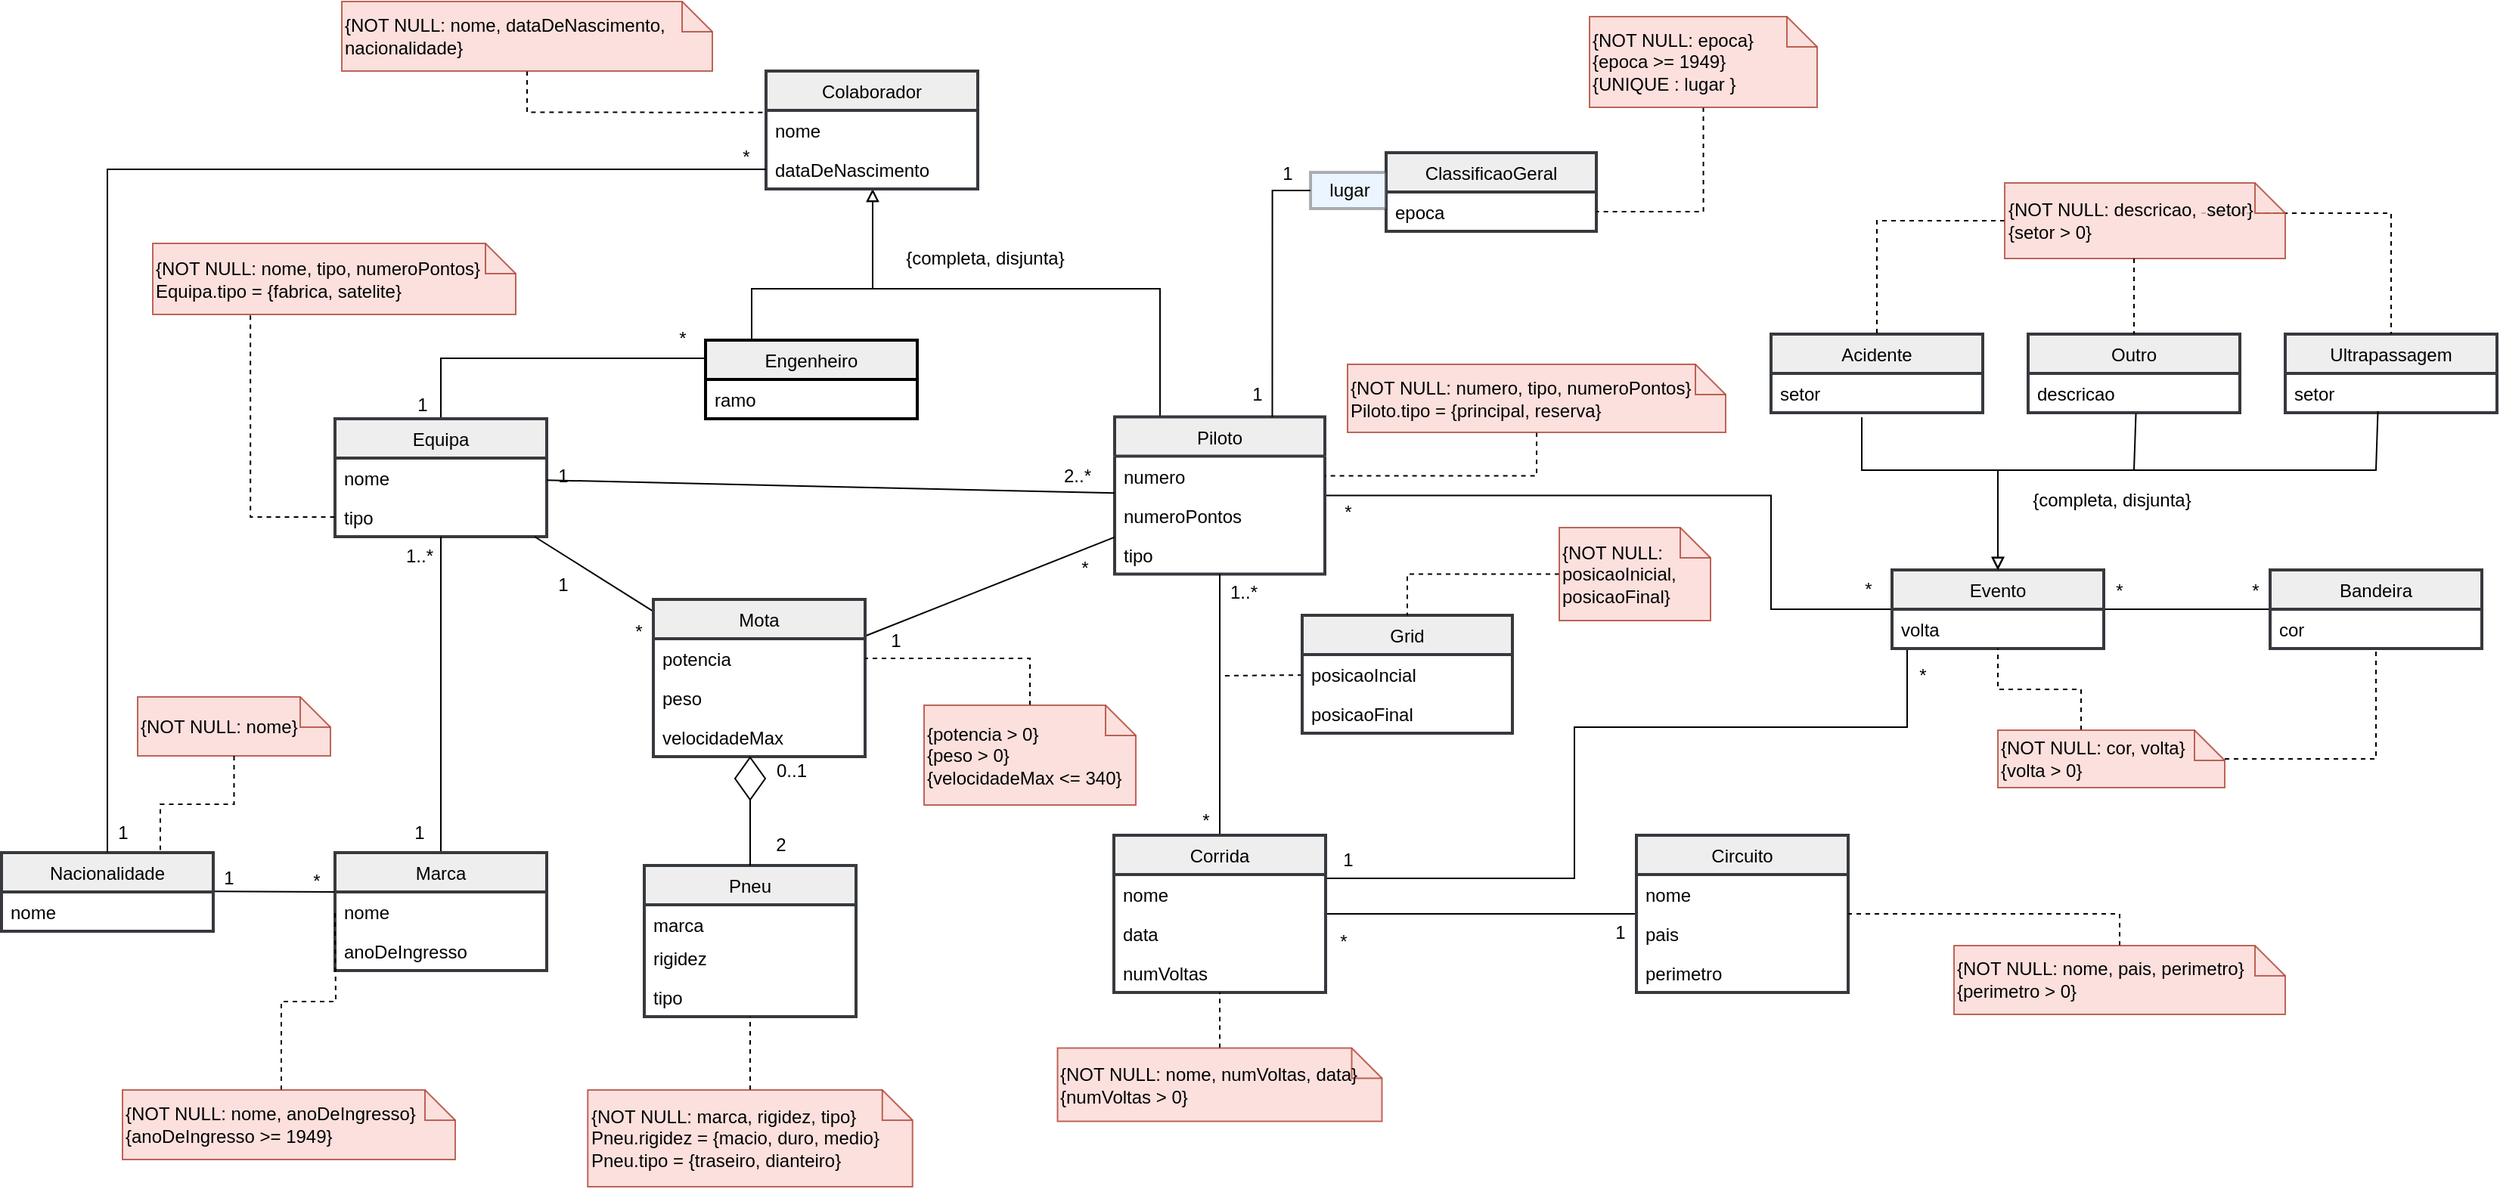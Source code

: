 <mxfile version="15.9.1" type="device"><diagram id="W3Yn-J2Q2SD5aKHEiCi0" name="Página-1"><mxGraphModel dx="2249" dy="755" grid="1" gridSize="10" guides="1" tooltips="1" connect="1" arrows="1" fold="1" page="1" pageScale="1" pageWidth="827" pageHeight="1169" math="0" shadow="0"><root><mxCell id="0"/><mxCell id="1" parent="0"/><mxCell id="7Xu1sDAc1lIP5U2hS9Tf-28" style="edgeStyle=orthogonalEdgeStyle;rounded=0;orthogonalLoop=1;jettySize=auto;html=1;exitX=0.5;exitY=0;exitDx=0;exitDy=0;endArrow=none;endFill=0;" parent="1" source="SKWcawX3aGjI_WozmqhI-1" target="7Xu1sDAc1lIP5U2hS9Tf-5" edge="1"><mxGeometry relative="1" as="geometry"><Array as="points"><mxPoint x="240.5" y="446"/></Array></mxGeometry></mxCell><mxCell id="SKWcawX3aGjI_WozmqhI-1" value="Equipa" style="swimlane;fontStyle=0;childLayout=stackLayout;horizontal=1;startSize=26;fillColor=#eeeeee;horizontalStack=0;resizeParent=1;resizeParentMax=0;resizeLast=0;collapsible=1;marginBottom=0;strokeWidth=2;strokeColor=#36393d;" parent="1" vertex="1"><mxGeometry x="170.5" y="486" width="140" height="78" as="geometry"/></mxCell><mxCell id="SKWcawX3aGjI_WozmqhI-2" value="nome" style="text;strokeColor=none;fillColor=none;align=left;verticalAlign=top;spacingLeft=4;spacingRight=4;overflow=hidden;rotatable=0;points=[[0,0.5],[1,0.5]];portConstraint=eastwest;" parent="SKWcawX3aGjI_WozmqhI-1" vertex="1"><mxGeometry y="26" width="140" height="26" as="geometry"/></mxCell><mxCell id="SKWcawX3aGjI_WozmqhI-4" value="tipo" style="text;strokeColor=none;fillColor=none;align=left;verticalAlign=top;spacingLeft=4;spacingRight=4;overflow=hidden;rotatable=0;points=[[0,0.5],[1,0.5]];portConstraint=eastwest;" parent="SKWcawX3aGjI_WozmqhI-1" vertex="1"><mxGeometry y="52" width="140" height="26" as="geometry"/></mxCell><mxCell id="SKWcawX3aGjI_WozmqhI-157" style="edgeStyle=orthogonalEdgeStyle;rounded=0;orthogonalLoop=1;jettySize=auto;html=1;startArrow=none;startFill=0;endArrow=none;endFill=0;strokeColor=default;" parent="1" source="SKWcawX3aGjI_WozmqhI-5" target="SKWcawX3aGjI_WozmqhI-135" edge="1"><mxGeometry relative="1" as="geometry"><Array as="points"><mxPoint x="1120" y="537"/><mxPoint x="1120" y="612"/></Array></mxGeometry></mxCell><mxCell id="7Xu1sDAc1lIP5U2hS9Tf-14" style="edgeStyle=orthogonalEdgeStyle;rounded=0;orthogonalLoop=1;jettySize=auto;html=1;exitX=0.5;exitY=0;exitDx=0;exitDy=0;endArrow=block;endFill=0;" parent="1" source="SKWcawX3aGjI_WozmqhI-5" target="7Xu1sDAc1lIP5U2hS9Tf-9" edge="1"><mxGeometry relative="1" as="geometry"><Array as="points"><mxPoint x="716" y="485"/><mxPoint x="716" y="400"/><mxPoint x="526" y="400"/></Array></mxGeometry></mxCell><mxCell id="SKWcawX3aGjI_WozmqhI-5" value="Piloto" style="swimlane;fontStyle=0;childLayout=stackLayout;horizontal=1;startSize=26;fillColor=#eeeeee;horizontalStack=0;resizeParent=1;resizeParentMax=0;resizeLast=0;collapsible=1;marginBottom=0;strokeWidth=2;strokeColor=#36393d;" parent="1" vertex="1"><mxGeometry x="686" y="484.75" width="139" height="104" as="geometry"/></mxCell><mxCell id="SKWcawX3aGjI_WozmqhI-7" value="numero" style="text;strokeColor=none;fillColor=none;align=left;verticalAlign=top;spacingLeft=4;spacingRight=4;overflow=hidden;rotatable=0;points=[[0,0.5],[1,0.5]];portConstraint=eastwest;" parent="SKWcawX3aGjI_WozmqhI-5" vertex="1"><mxGeometry y="26" width="139" height="26" as="geometry"/></mxCell><mxCell id="7Xu1sDAc1lIP5U2hS9Tf-3" value="numeroPontos" style="text;strokeColor=none;fillColor=none;align=left;verticalAlign=top;spacingLeft=4;spacingRight=4;overflow=hidden;rotatable=0;points=[[0,0.5],[1,0.5]];portConstraint=eastwest;" parent="SKWcawX3aGjI_WozmqhI-5" vertex="1"><mxGeometry y="52" width="139" height="26" as="geometry"/></mxCell><mxCell id="7Xu1sDAc1lIP5U2hS9Tf-17" value="tipo" style="text;strokeColor=none;fillColor=none;align=left;verticalAlign=top;spacingLeft=4;spacingRight=4;overflow=hidden;rotatable=0;points=[[0,0.5],[1,0.5]];portConstraint=eastwest;" parent="SKWcawX3aGjI_WozmqhI-5" vertex="1"><mxGeometry y="78" width="139" height="26" as="geometry"/></mxCell><mxCell id="SKWcawX3aGjI_WozmqhI-95" style="edgeStyle=none;rounded=0;orthogonalLoop=1;jettySize=auto;html=1;startArrow=none;startFill=0;endArrow=none;endFill=0;strokeColor=default;" parent="1" source="SKWcawX3aGjI_WozmqhI-9" target="SKWcawX3aGjI_WozmqhI-1" edge="1"><mxGeometry relative="1" as="geometry"><mxPoint x="275.5" y="676" as="sourcePoint"/></mxGeometry></mxCell><mxCell id="SKWcawX3aGjI_WozmqhI-9" value="Marca" style="swimlane;fontStyle=0;childLayout=stackLayout;horizontal=1;startSize=26;fillColor=#eeeeee;horizontalStack=0;resizeParent=1;resizeParentMax=0;resizeLast=0;collapsible=1;marginBottom=0;strokeWidth=2;strokeColor=#36393d;" parent="1" vertex="1"><mxGeometry x="170.5" y="773" width="140" height="78" as="geometry"/></mxCell><mxCell id="SKWcawX3aGjI_WozmqhI-10" value="nome" style="text;strokeColor=none;fillColor=none;align=left;verticalAlign=top;spacingLeft=4;spacingRight=4;overflow=hidden;rotatable=0;points=[[0,0.5],[1,0.5]];portConstraint=eastwest;" parent="SKWcawX3aGjI_WozmqhI-9" vertex="1"><mxGeometry y="26" width="140" height="26" as="geometry"/></mxCell><mxCell id="SKWcawX3aGjI_WozmqhI-11" value="anoDeIngresso" style="text;strokeColor=none;fillColor=none;align=left;verticalAlign=top;spacingLeft=4;spacingRight=4;overflow=hidden;rotatable=0;points=[[0,0.5],[1,0.5]];portConstraint=eastwest;" parent="SKWcawX3aGjI_WozmqhI-9" vertex="1"><mxGeometry y="52" width="140" height="26" as="geometry"/></mxCell><mxCell id="SKWcawX3aGjI_WozmqhI-102" style="edgeStyle=none;rounded=0;orthogonalLoop=1;jettySize=auto;html=1;startArrow=none;startFill=0;endArrow=none;endFill=0;strokeColor=default;" parent="1" source="SKWcawX3aGjI_WozmqhI-13" target="SKWcawX3aGjI_WozmqhI-1" edge="1"><mxGeometry relative="1" as="geometry"/></mxCell><mxCell id="7Xu1sDAc1lIP5U2hS9Tf-30" style="rounded=0;orthogonalLoop=1;jettySize=auto;html=1;endArrow=none;endFill=0;" parent="1" source="SKWcawX3aGjI_WozmqhI-13" target="SKWcawX3aGjI_WozmqhI-5" edge="1"><mxGeometry relative="1" as="geometry"/></mxCell><mxCell id="SKWcawX3aGjI_WozmqhI-13" value="Mota" style="swimlane;fontStyle=0;childLayout=stackLayout;horizontal=1;startSize=26;fillColor=#eeeeee;horizontalStack=0;resizeParent=1;resizeParentMax=0;resizeLast=0;collapsible=1;marginBottom=0;strokeWidth=2;strokeColor=#36393d;" parent="1" vertex="1"><mxGeometry x="381" y="605.5" width="140" height="104" as="geometry"/></mxCell><mxCell id="SKWcawX3aGjI_WozmqhI-15" value="potencia" style="text;strokeColor=none;fillColor=none;align=left;verticalAlign=top;spacingLeft=4;spacingRight=4;overflow=hidden;rotatable=0;points=[[0,0.5],[1,0.5]];portConstraint=eastwest;" parent="SKWcawX3aGjI_WozmqhI-13" vertex="1"><mxGeometry y="26" width="140" height="26" as="geometry"/></mxCell><mxCell id="I0ZQyb5HNKhoFNjFKd3M-7" value="peso" style="text;strokeColor=none;fillColor=none;align=left;verticalAlign=top;spacingLeft=4;spacingRight=4;overflow=hidden;rotatable=0;points=[[0,0.5],[1,0.5]];portConstraint=eastwest;" parent="SKWcawX3aGjI_WozmqhI-13" vertex="1"><mxGeometry y="52" width="140" height="26" as="geometry"/></mxCell><mxCell id="SKWcawX3aGjI_WozmqhI-87" value="velocidadeMax" style="text;strokeColor=none;fillColor=none;align=left;verticalAlign=top;spacingLeft=4;spacingRight=4;overflow=hidden;rotatable=0;points=[[0,0.5],[1,0.5]];portConstraint=eastwest;" parent="SKWcawX3aGjI_WozmqhI-13" vertex="1"><mxGeometry y="78" width="140" height="26" as="geometry"/></mxCell><mxCell id="SKWcawX3aGjI_WozmqhI-99" style="edgeStyle=none;rounded=0;orthogonalLoop=1;jettySize=auto;html=1;startArrow=none;startFill=0;endArrow=none;endFill=0;strokeColor=default;" parent="1" source="SKWcawX3aGjI_WozmqhI-17" target="SKWcawX3aGjI_WozmqhI-5" edge="1"><mxGeometry relative="1" as="geometry"><mxPoint x="679.613" y="687.5" as="sourcePoint"/></mxGeometry></mxCell><mxCell id="SKWcawX3aGjI_WozmqhI-112" style="edgeStyle=none;rounded=0;orthogonalLoop=1;jettySize=auto;html=1;startArrow=none;startFill=0;endArrow=none;endFill=0;strokeColor=default;" parent="1" source="SKWcawX3aGjI_WozmqhI-17" target="SKWcawX3aGjI_WozmqhI-21" edge="1"><mxGeometry relative="1" as="geometry"/></mxCell><mxCell id="SKWcawX3aGjI_WozmqhI-160" style="edgeStyle=orthogonalEdgeStyle;rounded=0;orthogonalLoop=1;jettySize=auto;html=1;startArrow=none;startFill=0;endArrow=none;endFill=0;strokeColor=default;" parent="1" source="SKWcawX3aGjI_WozmqhI-17" target="SKWcawX3aGjI_WozmqhI-135" edge="1"><mxGeometry relative="1" as="geometry"><Array as="points"><mxPoint x="990" y="790"/><mxPoint x="990" y="690"/><mxPoint x="1210" y="690"/></Array></mxGeometry></mxCell><mxCell id="SKWcawX3aGjI_WozmqhI-17" value="Corrida" style="swimlane;fontStyle=0;childLayout=stackLayout;horizontal=1;startSize=26;fillColor=#eeeeee;horizontalStack=0;resizeParent=1;resizeParentMax=0;resizeLast=0;collapsible=1;marginBottom=0;strokeWidth=2;strokeColor=#36393d;" parent="1" vertex="1"><mxGeometry x="685.5" y="761.5" width="140" height="104" as="geometry"/></mxCell><mxCell id="SKWcawX3aGjI_WozmqhI-20" value="nome" style="text;strokeColor=none;fillColor=none;align=left;verticalAlign=top;spacingLeft=4;spacingRight=4;overflow=hidden;rotatable=0;points=[[0,0.5],[1,0.5]];portConstraint=eastwest;" parent="SKWcawX3aGjI_WozmqhI-17" vertex="1"><mxGeometry y="26" width="140" height="26" as="geometry"/></mxCell><mxCell id="SKWcawX3aGjI_WozmqhI-18" value="data" style="text;strokeColor=none;fillColor=none;align=left;verticalAlign=top;spacingLeft=4;spacingRight=4;overflow=hidden;rotatable=0;points=[[0,0.5],[1,0.5]];portConstraint=eastwest;" parent="SKWcawX3aGjI_WozmqhI-17" vertex="1"><mxGeometry y="52" width="140" height="26" as="geometry"/></mxCell><mxCell id="SKWcawX3aGjI_WozmqhI-117" value="numVoltas" style="text;strokeColor=none;fillColor=none;align=left;verticalAlign=top;spacingLeft=4;spacingRight=4;overflow=hidden;rotatable=0;points=[[0,0.5],[1,0.5]];portConstraint=eastwest;" parent="SKWcawX3aGjI_WozmqhI-17" vertex="1"><mxGeometry y="78" width="140" height="26" as="geometry"/></mxCell><mxCell id="SKWcawX3aGjI_WozmqhI-21" value="Circuito" style="swimlane;fontStyle=0;childLayout=stackLayout;horizontal=1;startSize=26;fillColor=#eeeeee;horizontalStack=0;resizeParent=1;resizeParentMax=0;resizeLast=0;collapsible=1;marginBottom=0;strokeWidth=2;strokeColor=#36393d;" parent="1" vertex="1"><mxGeometry x="1031" y="761.5" width="140" height="104" as="geometry"/></mxCell><mxCell id="SKWcawX3aGjI_WozmqhI-22" value="nome" style="text;strokeColor=none;fillColor=none;align=left;verticalAlign=top;spacingLeft=4;spacingRight=4;overflow=hidden;rotatable=0;points=[[0,0.5],[1,0.5]];portConstraint=eastwest;" parent="SKWcawX3aGjI_WozmqhI-21" vertex="1"><mxGeometry y="26" width="140" height="26" as="geometry"/></mxCell><mxCell id="SKWcawX3aGjI_WozmqhI-23" value="pais" style="text;strokeColor=none;fillColor=none;align=left;verticalAlign=top;spacingLeft=4;spacingRight=4;overflow=hidden;rotatable=0;points=[[0,0.5],[1,0.5]];portConstraint=eastwest;" parent="SKWcawX3aGjI_WozmqhI-21" vertex="1"><mxGeometry y="52" width="140" height="26" as="geometry"/></mxCell><mxCell id="SKWcawX3aGjI_WozmqhI-24" value="perimetro" style="text;strokeColor=none;fillColor=none;align=left;verticalAlign=top;spacingLeft=4;spacingRight=4;overflow=hidden;rotatable=0;points=[[0,0.5],[1,0.5]];portConstraint=eastwest;" parent="SKWcawX3aGjI_WozmqhI-21" vertex="1"><mxGeometry y="78" width="140" height="26" as="geometry"/></mxCell><mxCell id="SKWcawX3aGjI_WozmqhI-26" value="Pneu" style="swimlane;fontStyle=0;childLayout=stackLayout;horizontal=1;startSize=26;fillColor=#eeeeee;horizontalStack=0;resizeParent=1;resizeParentMax=0;resizeLast=0;collapsible=1;marginBottom=0;strokeWidth=2;strokeColor=#36393d;" parent="1" vertex="1"><mxGeometry x="375" y="781.5" width="140" height="100" as="geometry"/></mxCell><mxCell id="SKWcawX3aGjI_WozmqhI-27" value="marca" style="text;strokeColor=none;fillColor=none;align=left;verticalAlign=top;spacingLeft=4;spacingRight=4;overflow=hidden;rotatable=0;points=[[0,0.5],[1,0.5]];portConstraint=eastwest;" parent="SKWcawX3aGjI_WozmqhI-26" vertex="1"><mxGeometry y="26" width="140" height="22" as="geometry"/></mxCell><mxCell id="SKWcawX3aGjI_WozmqhI-28" value="rigidez" style="text;strokeColor=none;fillColor=none;align=left;verticalAlign=top;spacingLeft=4;spacingRight=4;overflow=hidden;rotatable=0;points=[[0,0.5],[1,0.5]];portConstraint=eastwest;" parent="SKWcawX3aGjI_WozmqhI-26" vertex="1"><mxGeometry y="48" width="140" height="26" as="geometry"/></mxCell><mxCell id="SKWcawX3aGjI_WozmqhI-29" value="tipo" style="text;strokeColor=none;fillColor=none;align=left;verticalAlign=top;spacingLeft=4;spacingRight=4;overflow=hidden;rotatable=0;points=[[0,0.5],[1,0.5]];portConstraint=eastwest;" parent="SKWcawX3aGjI_WozmqhI-26" vertex="1"><mxGeometry y="74" width="140" height="26" as="geometry"/></mxCell><mxCell id="SKWcawX3aGjI_WozmqhI-89" style="rounded=0;orthogonalLoop=1;jettySize=auto;html=1;startArrow=none;startFill=0;endArrow=none;endFill=0;strokeColor=default;" parent="1" source="SKWcawX3aGjI_WozmqhI-1" target="SKWcawX3aGjI_WozmqhI-5" edge="1"><mxGeometry relative="1" as="geometry"><mxPoint x="275.5" y="461.427" as="sourcePoint"/></mxGeometry></mxCell><mxCell id="SKWcawX3aGjI_WozmqhI-91" value="1" style="text;html=1;align=center;verticalAlign=middle;resizable=0;points=[];autosize=1;strokeColor=none;fillColor=none;" parent="1" vertex="1"><mxGeometry x="310.5" y="514" width="20" height="20" as="geometry"/></mxCell><mxCell id="SKWcawX3aGjI_WozmqhI-92" value="2..*" style="text;html=1;align=center;verticalAlign=middle;resizable=0;points=[];autosize=1;strokeColor=none;fillColor=none;" parent="1" vertex="1"><mxGeometry x="645.5" y="514" width="30" height="20" as="geometry"/></mxCell><mxCell id="SKWcawX3aGjI_WozmqhI-96" value="1" style="text;html=1;align=center;verticalAlign=middle;resizable=0;points=[];autosize=1;strokeColor=none;fillColor=none;" parent="1" vertex="1"><mxGeometry x="215.5" y="750" width="20" height="20" as="geometry"/></mxCell><mxCell id="SKWcawX3aGjI_WozmqhI-97" value="1..*" style="text;html=1;align=center;verticalAlign=middle;resizable=0;points=[];autosize=1;strokeColor=none;fillColor=none;" parent="1" vertex="1"><mxGeometry x="210.5" y="567" width="30" height="20" as="geometry"/></mxCell><mxCell id="SKWcawX3aGjI_WozmqhI-101" value="1..*" style="text;html=1;align=center;verticalAlign=middle;resizable=0;points=[];autosize=1;strokeColor=none;fillColor=none;" parent="1" vertex="1"><mxGeometry x="755.5" y="590.5" width="30" height="20" as="geometry"/></mxCell><mxCell id="SKWcawX3aGjI_WozmqhI-104" value="1" style="text;html=1;align=center;verticalAlign=middle;resizable=0;points=[];autosize=1;strokeColor=none;fillColor=none;" parent="1" vertex="1"><mxGeometry x="531" y="623" width="20" height="20" as="geometry"/></mxCell><mxCell id="SKWcawX3aGjI_WozmqhI-106" value="*" style="text;html=1;align=center;verticalAlign=middle;resizable=0;points=[];autosize=1;strokeColor=none;fillColor=none;" parent="1" vertex="1"><mxGeometry x="655.5" y="575" width="20" height="20" as="geometry"/></mxCell><mxCell id="SKWcawX3aGjI_WozmqhI-107" value="1" style="text;html=1;align=center;verticalAlign=middle;resizable=0;points=[];autosize=1;strokeColor=none;fillColor=none;" parent="1" vertex="1"><mxGeometry x="310.5" y="585.5" width="20" height="20" as="geometry"/></mxCell><mxCell id="SKWcawX3aGjI_WozmqhI-110" value="*" style="text;html=1;align=center;verticalAlign=middle;resizable=0;points=[];autosize=1;strokeColor=none;fillColor=none;" parent="1" vertex="1"><mxGeometry x="361" y="617" width="20" height="20" as="geometry"/></mxCell><mxCell id="SKWcawX3aGjI_WozmqhI-111" value="2" style="text;html=1;align=center;verticalAlign=middle;resizable=0;points=[];autosize=1;strokeColor=none;fillColor=none;" parent="1" vertex="1"><mxGeometry x="455" y="757.5" width="20" height="20" as="geometry"/></mxCell><mxCell id="SKWcawX3aGjI_WozmqhI-113" value="1" style="text;html=1;align=center;verticalAlign=middle;resizable=0;points=[];autosize=1;strokeColor=none;fillColor=none;" parent="1" vertex="1"><mxGeometry x="1010" y="815.5" width="20" height="20" as="geometry"/></mxCell><mxCell id="SKWcawX3aGjI_WozmqhI-114" value="*" style="text;html=1;align=center;verticalAlign=middle;resizable=0;points=[];autosize=1;strokeColor=none;fillColor=none;" parent="1" vertex="1"><mxGeometry x="826.5" y="821.5" width="20" height="20" as="geometry"/></mxCell><mxCell id="SKWcawX3aGjI_WozmqhI-122" value="*" style="text;html=1;align=center;verticalAlign=middle;resizable=0;points=[];autosize=1;strokeColor=none;fillColor=none;" parent="1" vertex="1"><mxGeometry x="735.5" y="741.5" width="20" height="20" as="geometry"/></mxCell><mxCell id="SKWcawX3aGjI_WozmqhI-128" value="Outro" style="swimlane;fontStyle=0;childLayout=stackLayout;horizontal=1;startSize=26;fillColor=#eeeeee;horizontalStack=0;resizeParent=1;resizeParentMax=0;resizeLast=0;collapsible=1;marginBottom=0;strokeWidth=2;strokeColor=#36393d;" parent="1" vertex="1"><mxGeometry x="1290" y="430" width="140" height="52" as="geometry"/></mxCell><mxCell id="SKWcawX3aGjI_WozmqhI-138" value="descricao" style="text;strokeColor=none;fillColor=none;align=left;verticalAlign=top;spacingLeft=4;spacingRight=4;overflow=hidden;rotatable=0;points=[[0,0.5],[1,0.5]];portConstraint=eastwest;" parent="SKWcawX3aGjI_WozmqhI-128" vertex="1"><mxGeometry y="26" width="140" height="26" as="geometry"/></mxCell><mxCell id="SKWcawX3aGjI_WozmqhI-152" style="rounded=0;orthogonalLoop=1;jettySize=auto;html=1;startArrow=none;startFill=0;endArrow=none;endFill=0;strokeColor=default;" parent="1" source="SKWcawX3aGjI_WozmqhI-135" target="SKWcawX3aGjI_WozmqhI-150" edge="1"><mxGeometry relative="1" as="geometry"><mxPoint x="1270" y="590" as="sourcePoint"/></mxGeometry></mxCell><mxCell id="SKWcawX3aGjI_WozmqhI-135" value="Evento" style="swimlane;fontStyle=0;childLayout=stackLayout;horizontal=1;startSize=26;fillColor=#eeeeee;horizontalStack=0;resizeParent=1;resizeParentMax=0;resizeLast=0;collapsible=1;marginBottom=0;strokeWidth=2;strokeColor=#36393d;" parent="1" vertex="1"><mxGeometry x="1200" y="586" width="140" height="52" as="geometry"/></mxCell><mxCell id="SKWcawX3aGjI_WozmqhI-136" value="volta" style="text;strokeColor=none;fillColor=none;align=left;verticalAlign=top;spacingLeft=4;spacingRight=4;overflow=hidden;rotatable=0;points=[[0,0.5],[1,0.5]];portConstraint=eastwest;" parent="SKWcawX3aGjI_WozmqhI-135" vertex="1"><mxGeometry y="26" width="140" height="26" as="geometry"/></mxCell><mxCell id="SKWcawX3aGjI_WozmqhI-150" value="Bandeira" style="swimlane;fontStyle=0;childLayout=stackLayout;horizontal=1;startSize=26;fillColor=#eeeeee;horizontalStack=0;resizeParent=1;resizeParentMax=0;resizeLast=0;collapsible=1;marginBottom=0;strokeWidth=2;strokeColor=#36393d;" parent="1" vertex="1"><mxGeometry x="1450" y="586" width="140" height="52" as="geometry"/></mxCell><mxCell id="SKWcawX3aGjI_WozmqhI-151" value="cor" style="text;strokeColor=none;fillColor=none;align=left;verticalAlign=top;spacingLeft=4;spacingRight=4;overflow=hidden;rotatable=0;points=[[0,0.5],[1,0.5]];portConstraint=eastwest;" parent="SKWcawX3aGjI_WozmqhI-150" vertex="1"><mxGeometry y="26" width="140" height="26" as="geometry"/></mxCell><mxCell id="SKWcawX3aGjI_WozmqhI-153" value="*" style="text;html=1;align=center;verticalAlign=middle;resizable=0;points=[];autosize=1;strokeColor=none;fillColor=none;" parent="1" vertex="1"><mxGeometry x="1430" y="590" width="20" height="20" as="geometry"/></mxCell><mxCell id="SKWcawX3aGjI_WozmqhI-154" value="*" style="text;html=1;align=center;verticalAlign=middle;resizable=0;points=[];autosize=1;strokeColor=none;fillColor=none;" parent="1" vertex="1"><mxGeometry x="1340" y="590" width="20" height="20" as="geometry"/></mxCell><mxCell id="SKWcawX3aGjI_WozmqhI-158" value="*" style="text;html=1;align=center;verticalAlign=middle;resizable=0;points=[];autosize=1;strokeColor=none;fillColor=none;" parent="1" vertex="1"><mxGeometry x="829.5" y="538" width="20" height="20" as="geometry"/></mxCell><mxCell id="SKWcawX3aGjI_WozmqhI-159" value="*" style="text;html=1;align=center;verticalAlign=middle;resizable=0;points=[];autosize=1;strokeColor=none;fillColor=none;" parent="1" vertex="1"><mxGeometry x="1174" y="589" width="20" height="20" as="geometry"/></mxCell><mxCell id="SKWcawX3aGjI_WozmqhI-161" value="*" style="text;html=1;align=center;verticalAlign=middle;resizable=0;points=[];autosize=1;strokeColor=none;fillColor=none;" parent="1" vertex="1"><mxGeometry x="1210" y="646" width="20" height="20" as="geometry"/></mxCell><mxCell id="SKWcawX3aGjI_WozmqhI-162" value="1" style="text;html=1;align=center;verticalAlign=middle;resizable=0;points=[];autosize=1;strokeColor=none;fillColor=none;" parent="1" vertex="1"><mxGeometry x="829.5" y="767.5" width="20" height="20" as="geometry"/></mxCell><mxCell id="SKWcawX3aGjI_WozmqhI-163" value="Ultrapassagem" style="swimlane;fontStyle=0;childLayout=stackLayout;horizontal=1;startSize=26;fillColor=#eeeeee;horizontalStack=0;resizeParent=1;resizeParentMax=0;resizeLast=0;collapsible=1;marginBottom=0;strokeWidth=2;strokeColor=#36393d;" parent="1" vertex="1"><mxGeometry x="1460" y="430" width="140" height="52" as="geometry"/></mxCell><mxCell id="SKWcawX3aGjI_WozmqhI-164" value="setor" style="text;strokeColor=none;fillColor=none;align=left;verticalAlign=top;spacingLeft=4;spacingRight=4;overflow=hidden;rotatable=0;points=[[0,0.5],[1,0.5]];portConstraint=eastwest;" parent="SKWcawX3aGjI_WozmqhI-163" vertex="1"><mxGeometry y="26" width="140" height="26" as="geometry"/></mxCell><mxCell id="SKWcawX3aGjI_WozmqhI-169" value="Acidente" style="swimlane;fontStyle=0;childLayout=stackLayout;horizontal=1;startSize=26;fillColor=#eeeeee;horizontalStack=0;resizeParent=1;resizeParentMax=0;resizeLast=0;collapsible=1;marginBottom=0;strokeWidth=2;strokeColor=#36393d;" parent="1" vertex="1"><mxGeometry x="1120" y="430" width="140" height="52" as="geometry"/></mxCell><mxCell id="SKWcawX3aGjI_WozmqhI-170" value="setor" style="text;strokeColor=none;fillColor=none;align=left;verticalAlign=top;spacingLeft=4;spacingRight=4;overflow=hidden;rotatable=0;points=[[0,0.5],[1,0.5]];portConstraint=eastwest;" parent="SKWcawX3aGjI_WozmqhI-169" vertex="1"><mxGeometry y="26" width="140" height="26" as="geometry"/></mxCell><mxCell id="7Xu1sDAc1lIP5U2hS9Tf-13" style="edgeStyle=orthogonalEdgeStyle;rounded=0;orthogonalLoop=1;jettySize=auto;html=1;endArrow=block;endFill=0;" parent="1" source="7Xu1sDAc1lIP5U2hS9Tf-5" target="7Xu1sDAc1lIP5U2hS9Tf-9" edge="1"><mxGeometry relative="1" as="geometry"><Array as="points"><mxPoint x="446" y="400"/><mxPoint x="526" y="400"/></Array></mxGeometry></mxCell><mxCell id="7Xu1sDAc1lIP5U2hS9Tf-5" value="Engenheiro" style="swimlane;fontStyle=0;childLayout=stackLayout;horizontal=1;startSize=26;fillColor=#eeeeee;horizontalStack=0;resizeParent=1;resizeParentMax=0;resizeLast=0;collapsible=1;marginBottom=0;strokeWidth=2;strokeColor=#000000;" parent="1" vertex="1"><mxGeometry x="415.5" y="434" width="140" height="52" as="geometry"/></mxCell><mxCell id="7Xu1sDAc1lIP5U2hS9Tf-8" value="ramo" style="text;strokeColor=none;fillColor=none;align=left;verticalAlign=top;spacingLeft=4;spacingRight=4;overflow=hidden;rotatable=0;points=[[0,0.5],[1,0.5]];portConstraint=eastwest;" parent="7Xu1sDAc1lIP5U2hS9Tf-5" vertex="1"><mxGeometry y="26" width="140" height="26" as="geometry"/></mxCell><mxCell id="7Xu1sDAc1lIP5U2hS9Tf-9" value="Colaborador" style="swimlane;fontStyle=0;childLayout=stackLayout;horizontal=1;startSize=26;fillColor=#eeeeee;horizontalStack=0;resizeParent=1;resizeParentMax=0;resizeLast=0;collapsible=1;marginBottom=0;strokeWidth=2;strokeColor=#36393d;swimlaneFillColor=none;" parent="1" vertex="1"><mxGeometry x="455.5" y="256" width="140" height="78" as="geometry"/></mxCell><mxCell id="7Xu1sDAc1lIP5U2hS9Tf-10" value="nome" style="text;strokeColor=none;fillColor=none;align=left;verticalAlign=top;spacingLeft=4;spacingRight=4;overflow=hidden;rotatable=0;points=[[0,0.5],[1,0.5]];portConstraint=eastwest;" parent="7Xu1sDAc1lIP5U2hS9Tf-9" vertex="1"><mxGeometry y="26" width="140" height="26" as="geometry"/></mxCell><mxCell id="7Xu1sDAc1lIP5U2hS9Tf-11" value="dataDeNascimento" style="text;strokeColor=none;fillColor=none;align=left;verticalAlign=top;spacingLeft=4;spacingRight=4;overflow=hidden;rotatable=0;points=[[0,0.5],[1,0.5]];portConstraint=eastwest;" parent="7Xu1sDAc1lIP5U2hS9Tf-9" vertex="1"><mxGeometry y="52" width="140" height="26" as="geometry"/></mxCell><mxCell id="7Xu1sDAc1lIP5U2hS9Tf-22" style="rounded=0;orthogonalLoop=1;jettySize=auto;html=1;endArrow=none;endFill=0;dashed=1;" parent="1" source="7Xu1sDAc1lIP5U2hS9Tf-18" edge="1"><mxGeometry relative="1" as="geometry"><mxPoint x="755.5" y="656" as="targetPoint"/></mxGeometry></mxCell><mxCell id="7Xu1sDAc1lIP5U2hS9Tf-18" value="Grid" style="swimlane;fontStyle=0;childLayout=stackLayout;horizontal=1;startSize=26;fillColor=#eeeeee;horizontalStack=0;resizeParent=1;resizeParentMax=0;resizeLast=0;collapsible=1;marginBottom=0;strokeWidth=2;strokeColor=#36393d;" parent="1" vertex="1"><mxGeometry x="810" y="616" width="139" height="78" as="geometry"/></mxCell><mxCell id="7Xu1sDAc1lIP5U2hS9Tf-19" value="posicaoIncial" style="text;strokeColor=none;fillColor=none;align=left;verticalAlign=top;spacingLeft=4;spacingRight=4;overflow=hidden;rotatable=0;points=[[0,0.5],[1,0.5]];portConstraint=eastwest;" parent="7Xu1sDAc1lIP5U2hS9Tf-18" vertex="1"><mxGeometry y="26" width="139" height="26" as="geometry"/></mxCell><mxCell id="7Xu1sDAc1lIP5U2hS9Tf-20" value="posicaoFinal" style="text;strokeColor=none;fillColor=none;align=left;verticalAlign=top;spacingLeft=4;spacingRight=4;overflow=hidden;rotatable=0;points=[[0,0.5],[1,0.5]];portConstraint=eastwest;" parent="7Xu1sDAc1lIP5U2hS9Tf-18" vertex="1"><mxGeometry y="52" width="139" height="26" as="geometry"/></mxCell><mxCell id="7Xu1sDAc1lIP5U2hS9Tf-24" value="ClassificaoGeral" style="swimlane;fontStyle=0;childLayout=stackLayout;horizontal=1;startSize=26;fillColor=#eeeeee;horizontalStack=0;resizeParent=1;resizeParentMax=0;resizeLast=0;collapsible=1;marginBottom=0;strokeWidth=2;strokeColor=#36393d;" parent="1" vertex="1"><mxGeometry x="865.5" y="310" width="139" height="52" as="geometry"/></mxCell><mxCell id="7Xu1sDAc1lIP5U2hS9Tf-25" value="epoca" style="text;strokeColor=none;fillColor=none;align=left;verticalAlign=top;spacingLeft=4;spacingRight=4;overflow=hidden;rotatable=0;points=[[0,0.5],[1,0.5]];portConstraint=eastwest;" parent="7Xu1sDAc1lIP5U2hS9Tf-24" vertex="1"><mxGeometry y="26" width="139" height="26" as="geometry"/></mxCell><mxCell id="7Xu1sDAc1lIP5U2hS9Tf-34" style="edgeStyle=orthogonalEdgeStyle;rounded=0;orthogonalLoop=1;jettySize=auto;html=1;endArrow=none;endFill=0;exitX=0;exitY=0.5;exitDx=0;exitDy=0;entryX=0.75;entryY=0;entryDx=0;entryDy=0;" parent="1" source="7Xu1sDAc1lIP5U2hS9Tf-33" target="SKWcawX3aGjI_WozmqhI-5" edge="1"><mxGeometry relative="1" as="geometry"><mxPoint x="800.5" y="308" as="sourcePoint"/><mxPoint x="800.5" y="486" as="targetPoint"/></mxGeometry></mxCell><mxCell id="7Xu1sDAc1lIP5U2hS9Tf-33" value="lugar" style="html=1;rotation=0;strokeWidth=2;fillColor=#cce5ff;strokeColor=#36393d;opacity=40;" parent="1" vertex="1"><mxGeometry x="815.5" y="323" width="50" height="24" as="geometry"/></mxCell><mxCell id="7Xu1sDAc1lIP5U2hS9Tf-35" value="0..1" style="text;html=1;align=center;verticalAlign=middle;resizable=0;points=[];autosize=1;strokeColor=none;fillColor=none;" parent="1" vertex="1"><mxGeometry x="451.5" y="709" width="40" height="20" as="geometry"/></mxCell><mxCell id="7Xu1sDAc1lIP5U2hS9Tf-36" value="*" style="text;html=1;align=center;verticalAlign=middle;resizable=0;points=[];autosize=1;strokeColor=none;fillColor=none;" parent="1" vertex="1"><mxGeometry x="390" y="423" width="20" height="20" as="geometry"/></mxCell><mxCell id="7Xu1sDAc1lIP5U2hS9Tf-37" value="1" style="text;html=1;align=center;verticalAlign=middle;resizable=0;points=[];autosize=1;strokeColor=none;fillColor=none;" parent="1" vertex="1"><mxGeometry x="218" y="467" width="20" height="20" as="geometry"/></mxCell><mxCell id="7Xu1sDAc1lIP5U2hS9Tf-38" value="1" style="text;html=1;align=center;verticalAlign=middle;resizable=0;points=[];autosize=1;strokeColor=none;fillColor=none;" parent="1" vertex="1"><mxGeometry x="790" y="314" width="20" height="20" as="geometry"/></mxCell><mxCell id="7Xu1sDAc1lIP5U2hS9Tf-39" value="1" style="text;html=1;align=center;verticalAlign=middle;resizable=0;points=[];autosize=1;strokeColor=none;fillColor=none;" parent="1" vertex="1"><mxGeometry x="770" y="460" width="20" height="20" as="geometry"/></mxCell><mxCell id="7Xu1sDAc1lIP5U2hS9Tf-40" value="{completa, disjunta}" style="text;html=1;align=center;verticalAlign=middle;resizable=0;points=[];autosize=1;strokeColor=none;fillColor=none;" parent="1" vertex="1"><mxGeometry x="540" y="370" width="120" height="20" as="geometry"/></mxCell><mxCell id="7Xu1sDAc1lIP5U2hS9Tf-41" value="{completa, disjunta}" style="text;html=1;align=center;verticalAlign=middle;resizable=0;points=[];autosize=1;strokeColor=none;fillColor=none;" parent="1" vertex="1"><mxGeometry x="1284.5" y="530" width="120" height="20" as="geometry"/></mxCell><mxCell id="sxxijNgC9KXlEih5-R_V-25" style="edgeStyle=orthogonalEdgeStyle;rounded=0;sketch=0;jumpSize=6;orthogonalLoop=1;jettySize=auto;html=1;exitX=0.5;exitY=0;exitDx=0;exitDy=0;exitPerimeter=0;dashed=1;startArrow=none;startFill=0;endArrow=none;endFill=0;targetPerimeterSpacing=0;strokeWidth=1;" parent="1" source="7Xu1sDAc1lIP5U2hS9Tf-42" target="SKWcawX3aGjI_WozmqhI-21" edge="1"><mxGeometry relative="1" as="geometry"/></mxCell><mxCell id="7Xu1sDAc1lIP5U2hS9Tf-42" value="&lt;div&gt;&lt;span&gt;{NOT NULL: nome, pais, perimetro}&lt;/span&gt;&lt;/div&gt;&lt;div&gt;{perimetro &amp;gt; 0}&lt;/div&gt;" style="shape=note;size=20;whiteSpace=wrap;html=1;align=left;strokeColor=#ae4132;fillColor=#fad9d5;opacity=80;" parent="1" vertex="1"><mxGeometry x="1241" y="834.5" width="219" height="45.5" as="geometry"/></mxCell><mxCell id="sxxijNgC9KXlEih5-R_V-26" style="edgeStyle=orthogonalEdgeStyle;rounded=0;sketch=0;jumpSize=6;orthogonalLoop=1;jettySize=auto;html=1;exitX=0.5;exitY=0;exitDx=0;exitDy=0;exitPerimeter=0;dashed=1;startArrow=none;startFill=0;endArrow=none;endFill=0;targetPerimeterSpacing=0;strokeWidth=1;" parent="1" source="sxxijNgC9KXlEih5-R_V-2" target="SKWcawX3aGjI_WozmqhI-17" edge="1"><mxGeometry relative="1" as="geometry"/></mxCell><mxCell id="sxxijNgC9KXlEih5-R_V-2" value="&lt;div&gt;&lt;span&gt;{NOT NULL: nome, numVoltas, data}&lt;/span&gt;&lt;/div&gt;&lt;div&gt;&lt;span&gt;{numVoltas &amp;gt; 0}&lt;/span&gt;&lt;/div&gt;" style="shape=note;size=20;whiteSpace=wrap;html=1;align=left;strokeColor=#ae4132;fillColor=#fad9d5;opacity=80;" parent="1" vertex="1"><mxGeometry x="648.25" y="902.25" width="214.5" height="48.5" as="geometry"/></mxCell><mxCell id="sxxijNgC9KXlEih5-R_V-38" style="edgeStyle=orthogonalEdgeStyle;rounded=0;sketch=0;jumpSize=6;orthogonalLoop=1;jettySize=auto;html=1;exitX=0.5;exitY=0;exitDx=0;exitDy=0;exitPerimeter=0;dashed=1;startArrow=none;startFill=0;endArrow=none;endFill=0;targetPerimeterSpacing=0;strokeWidth=1;" parent="1" source="sxxijNgC9KXlEih5-R_V-6" target="SKWcawX3aGjI_WozmqhI-26" edge="1"><mxGeometry relative="1" as="geometry"/></mxCell><mxCell id="sxxijNgC9KXlEih5-R_V-6" value="&lt;div&gt;{NOT NULL: marca, rigidez, tipo}&lt;/div&gt;&lt;div&gt;Pneu.rigidez = {macio, duro, medio}&lt;/div&gt;&lt;div&gt;Pneu.tipo = {traseiro, dianteiro}&lt;/div&gt;" style="shape=note;size=20;whiteSpace=wrap;html=1;align=left;strokeColor=#ae4132;fillColor=#fad9d5;opacity=80;" parent="1" vertex="1"><mxGeometry x="337.63" y="930" width="214.75" height="64" as="geometry"/></mxCell><mxCell id="sxxijNgC9KXlEih5-R_V-29" style="edgeStyle=orthogonalEdgeStyle;rounded=0;sketch=0;jumpSize=6;orthogonalLoop=1;jettySize=auto;html=1;exitX=0.269;exitY=1.014;exitDx=0;exitDy=0;exitPerimeter=0;entryX=0;entryY=0.5;entryDx=0;entryDy=0;dashed=1;startArrow=none;startFill=0;endArrow=none;endFill=0;targetPerimeterSpacing=0;strokeWidth=1;" parent="1" source="sxxijNgC9KXlEih5-R_V-7" target="SKWcawX3aGjI_WozmqhI-4" edge="1"><mxGeometry relative="1" as="geometry"/></mxCell><mxCell id="sxxijNgC9KXlEih5-R_V-7" value="&lt;div&gt;{NOT NULL: nome, tipo, numeroPontos}&lt;/div&gt;&lt;div&gt;Equipa.tipo = {fabrica, satelite}&lt;/div&gt;" style="shape=note;size=20;whiteSpace=wrap;html=1;align=left;strokeColor=#ae4132;fillColor=#fad9d5;opacity=80;" parent="1" vertex="1"><mxGeometry x="50" y="370" width="240" height="47" as="geometry"/></mxCell><mxCell id="sxxijNgC9KXlEih5-R_V-40" style="edgeStyle=orthogonalEdgeStyle;rounded=0;sketch=0;jumpSize=6;orthogonalLoop=1;jettySize=auto;html=1;exitX=0.5;exitY=1;exitDx=0;exitDy=0;exitPerimeter=0;entryX=1;entryY=0.5;entryDx=0;entryDy=0;dashed=1;startArrow=none;startFill=0;endArrow=none;endFill=0;targetPerimeterSpacing=0;strokeWidth=1;" parent="1" source="sxxijNgC9KXlEih5-R_V-8" target="7Xu1sDAc1lIP5U2hS9Tf-25" edge="1"><mxGeometry relative="1" as="geometry"/></mxCell><mxCell id="sxxijNgC9KXlEih5-R_V-8" value="&lt;div&gt;{NOT NULL: epoca}&lt;/div&gt;&lt;div&gt;{epoca &amp;gt;= 1949}&lt;/div&gt;&lt;div&gt;{UNIQUE : lugar }&lt;/div&gt;" style="shape=note;size=20;whiteSpace=wrap;html=1;align=left;strokeColor=#ae4132;fillColor=#fad9d5;opacity=80;" parent="1" vertex="1"><mxGeometry x="1000" y="220" width="150.5" height="60" as="geometry"/></mxCell><mxCell id="sxxijNgC9KXlEih5-R_V-20" style="edgeStyle=orthogonalEdgeStyle;rounded=0;sketch=0;jumpSize=6;orthogonalLoop=1;jettySize=auto;html=1;exitX=0;exitY=0.5;exitDx=0;exitDy=0;exitPerimeter=0;startArrow=none;startFill=0;targetPerimeterSpacing=0;strokeWidth=1;endArrow=none;endFill=0;dashed=1;" parent="1" source="sxxijNgC9KXlEih5-R_V-9" target="SKWcawX3aGjI_WozmqhI-169" edge="1"><mxGeometry relative="1" as="geometry"/></mxCell><mxCell id="sxxijNgC9KXlEih5-R_V-21" style="edgeStyle=orthogonalEdgeStyle;rounded=0;sketch=0;jumpSize=6;orthogonalLoop=1;jettySize=auto;html=1;exitX=0;exitY=0;exitDx=130;exitDy=20;exitPerimeter=0;dashed=1;startArrow=none;startFill=0;endArrow=none;endFill=0;targetPerimeterSpacing=0;strokeWidth=1;" parent="1" source="sxxijNgC9KXlEih5-R_V-9" target="SKWcawX3aGjI_WozmqhI-163" edge="1"><mxGeometry relative="1" as="geometry"><mxPoint x="1560" y="390" as="targetPoint"/><Array as="points"><mxPoint x="1530" y="350"/></Array></mxGeometry></mxCell><mxCell id="sxxijNgC9KXlEih5-R_V-9" value="{NOT NULL: descricao,&amp;nbsp; setor}&lt;br&gt;{setor &amp;gt; 0}" style="shape=note;size=20;whiteSpace=wrap;html=1;align=left;strokeColor=#ae4132;fillColor=#fad9d5;opacity=80;" parent="1" vertex="1"><mxGeometry x="1274.5" y="330" width="185.5" height="50" as="geometry"/></mxCell><mxCell id="sxxijNgC9KXlEih5-R_V-37" style="edgeStyle=orthogonalEdgeStyle;rounded=0;sketch=0;jumpSize=6;orthogonalLoop=1;jettySize=auto;html=1;exitX=0.5;exitY=1;exitDx=0;exitDy=0;exitPerimeter=0;entryX=1;entryY=0.5;entryDx=0;entryDy=0;dashed=1;startArrow=none;startFill=0;endArrow=none;endFill=0;targetPerimeterSpacing=0;strokeWidth=1;" parent="1" source="sxxijNgC9KXlEih5-R_V-10" target="SKWcawX3aGjI_WozmqhI-7" edge="1"><mxGeometry relative="1" as="geometry"/></mxCell><mxCell id="sxxijNgC9KXlEih5-R_V-10" value="&lt;div&gt;&lt;span&gt;{NOT NULL: numero, tipo, numeroPontos}&lt;/span&gt;&lt;br&gt;&lt;/div&gt;&lt;div&gt;Piloto.tipo = {principal, reserva}&lt;/div&gt;" style="shape=note;size=20;whiteSpace=wrap;html=1;align=left;strokeColor=#ae4132;fillColor=#fad9d5;opacity=80;" parent="1" vertex="1"><mxGeometry x="840" y="450" width="250" height="45" as="geometry"/></mxCell><mxCell id="sxxijNgC9KXlEih5-R_V-35" style="edgeStyle=orthogonalEdgeStyle;rounded=0;sketch=0;jumpSize=6;orthogonalLoop=1;jettySize=auto;html=1;exitX=0.5;exitY=0;exitDx=0;exitDy=0;exitPerimeter=0;entryX=1;entryY=0.5;entryDx=0;entryDy=0;dashed=1;startArrow=none;startFill=0;endArrow=none;endFill=0;targetPerimeterSpacing=0;strokeWidth=1;" parent="1" source="sxxijNgC9KXlEih5-R_V-12" target="SKWcawX3aGjI_WozmqhI-15" edge="1"><mxGeometry relative="1" as="geometry"/></mxCell><mxCell id="sxxijNgC9KXlEih5-R_V-12" value="{potencia &amp;gt; 0}&lt;br&gt;{peso &amp;gt; 0}&lt;br&gt;{velocidadeMax &amp;lt;= 340}" style="shape=note;size=20;whiteSpace=wrap;html=1;align=left;strokeColor=#ae4132;fillColor=#fad9d5;opacity=80;" parent="1" vertex="1"><mxGeometry x="560" y="675.5" width="140" height="66" as="geometry"/></mxCell><mxCell id="sxxijNgC9KXlEih5-R_V-30" style="edgeStyle=orthogonalEdgeStyle;rounded=0;sketch=0;jumpSize=6;orthogonalLoop=1;jettySize=auto;html=1;exitX=0.5;exitY=1;exitDx=0;exitDy=0;exitPerimeter=0;dashed=1;startArrow=none;startFill=0;endArrow=none;endFill=0;targetPerimeterSpacing=0;strokeWidth=1;entryX=-0.013;entryY=0.051;entryDx=0;entryDy=0;entryPerimeter=0;" parent="1" source="sxxijNgC9KXlEih5-R_V-13" target="7Xu1sDAc1lIP5U2hS9Tf-10" edge="1"><mxGeometry relative="1" as="geometry"/></mxCell><mxCell id="sxxijNgC9KXlEih5-R_V-13" value="&lt;div&gt;&lt;span&gt;{NOT NULL: nome, dataDeNascimento, nacionalidade}&lt;/span&gt;&lt;/div&gt;" style="shape=note;size=20;whiteSpace=wrap;html=1;align=left;fillColor=#fad9d5;strokeColor=#ae4132;opacity=80;" parent="1" vertex="1"><mxGeometry x="175" y="210" width="245" height="46" as="geometry"/></mxCell><mxCell id="sxxijNgC9KXlEih5-R_V-28" style="edgeStyle=orthogonalEdgeStyle;rounded=0;sketch=0;jumpSize=6;orthogonalLoop=1;jettySize=auto;html=1;exitX=0;exitY=0;exitDx=105.0;exitDy=0;exitPerimeter=0;dashed=1;startArrow=none;startFill=0;endArrow=none;endFill=0;targetPerimeterSpacing=0;strokeWidth=1;" parent="1" source="sxxijNgC9KXlEih5-R_V-14" edge="1"><mxGeometry relative="1" as="geometry"><mxPoint x="170.5" y="812" as="targetPoint"/></mxGeometry></mxCell><mxCell id="sxxijNgC9KXlEih5-R_V-14" value="&lt;div&gt;&lt;span&gt;{NOT NULL: nome, anoDeIngresso}&lt;/span&gt;&lt;br&gt;&lt;/div&gt;&lt;div&gt;&lt;span&gt;{anoDeIngresso &amp;gt;= 1949}&lt;/span&gt;&lt;/div&gt;" style="shape=note;size=20;whiteSpace=wrap;html=1;align=left;strokeColor=#ae4132;fillColor=#fad9d5;opacity=80;" parent="1" vertex="1"><mxGeometry x="30" y="930" width="220" height="46" as="geometry"/></mxCell><mxCell id="sxxijNgC9KXlEih5-R_V-23" style="edgeStyle=orthogonalEdgeStyle;rounded=0;sketch=0;jumpSize=6;orthogonalLoop=1;jettySize=auto;html=1;exitX=0;exitY=0;exitDx=55;exitDy=0;exitPerimeter=0;dashed=1;startArrow=none;startFill=0;endArrow=none;endFill=0;targetPerimeterSpacing=0;strokeWidth=1;" parent="1" source="sxxijNgC9KXlEih5-R_V-18" target="SKWcawX3aGjI_WozmqhI-135" edge="1"><mxGeometry relative="1" as="geometry"/></mxCell><mxCell id="sxxijNgC9KXlEih5-R_V-18" value="{NOT NULL: cor, volta}&lt;br&gt;{volta &amp;gt; 0}" style="shape=note;size=20;whiteSpace=wrap;html=1;align=left;strokeColor=#ae4132;fillColor=#fad9d5;opacity=80;" parent="1" vertex="1"><mxGeometry x="1270" y="692" width="150" height="38" as="geometry"/></mxCell><mxCell id="sxxijNgC9KXlEih5-R_V-36" style="edgeStyle=orthogonalEdgeStyle;rounded=0;sketch=0;jumpSize=6;orthogonalLoop=1;jettySize=auto;html=1;exitX=0;exitY=0.5;exitDx=0;exitDy=0;exitPerimeter=0;entryX=0.5;entryY=0;entryDx=0;entryDy=0;dashed=1;startArrow=none;startFill=0;endArrow=none;endFill=0;targetPerimeterSpacing=0;strokeWidth=1;" parent="1" source="sxxijNgC9KXlEih5-R_V-19" target="7Xu1sDAc1lIP5U2hS9Tf-18" edge="1"><mxGeometry relative="1" as="geometry"/></mxCell><mxCell id="sxxijNgC9KXlEih5-R_V-19" value="&lt;span&gt;{NOT NULL: posicaoInicial, posicaoFinal}&lt;/span&gt;" style="shape=note;size=20;whiteSpace=wrap;html=1;align=left;strokeColor=#ae4132;fillColor=#fad9d5;opacity=80;" parent="1" vertex="1"><mxGeometry x="980" y="558" width="100" height="61.5" as="geometry"/></mxCell><mxCell id="B5F64y5Pd9_LzZ0cyNfv-1" value="" style="endArrow=block;html=1;rounded=0;endFill=0;" parent="1" target="SKWcawX3aGjI_WozmqhI-135" edge="1"><mxGeometry width="50" height="50" relative="1" as="geometry"><mxPoint x="1180" y="485" as="sourcePoint"/><mxPoint x="1260" y="484.75" as="targetPoint"/><Array as="points"><mxPoint x="1180" y="520"/><mxPoint x="1270" y="520"/></Array></mxGeometry></mxCell><mxCell id="B5F64y5Pd9_LzZ0cyNfv-2" value="" style="endArrow=block;html=1;rounded=0;endFill=0;exitX=0.509;exitY=1.023;exitDx=0;exitDy=0;exitPerimeter=0;entryX=0.5;entryY=0;entryDx=0;entryDy=0;" parent="1" source="SKWcawX3aGjI_WozmqhI-138" target="SKWcawX3aGjI_WozmqhI-135" edge="1"><mxGeometry width="50" height="50" relative="1" as="geometry"><mxPoint x="1360" y="489.5" as="sourcePoint"/><mxPoint x="1450" y="590.5" as="targetPoint"/><Array as="points"><mxPoint x="1360" y="520"/><mxPoint x="1270" y="520"/></Array></mxGeometry></mxCell><mxCell id="B5F64y5Pd9_LzZ0cyNfv-3" value="" style="endArrow=block;html=1;rounded=0;endFill=0;exitX=0.509;exitY=1.023;exitDx=0;exitDy=0;exitPerimeter=0;entryX=0.5;entryY=0;entryDx=0;entryDy=0;" parent="1" target="SKWcawX3aGjI_WozmqhI-135" edge="1"><mxGeometry width="50" height="50" relative="1" as="geometry"><mxPoint x="1521.26" y="480.998" as="sourcePoint"/><mxPoint x="1430" y="584.4" as="targetPoint"/><Array as="points"><mxPoint x="1520" y="520"/><mxPoint x="1360" y="520"/><mxPoint x="1270" y="520"/></Array></mxGeometry></mxCell><mxCell id="B5F64y5Pd9_LzZ0cyNfv-8" style="edgeStyle=none;rounded=0;orthogonalLoop=1;jettySize=auto;html=1;startArrow=none;startFill=0;endArrow=none;endFill=0;strokeColor=default;exitX=1.001;exitY=-0.015;exitDx=0;exitDy=0;exitPerimeter=0;" parent="1" source="B5F64y5Pd9_LzZ0cyNfv-11" edge="1"><mxGeometry relative="1" as="geometry"><mxPoint x="99.02" y="799.396" as="sourcePoint"/><mxPoint x="170" y="799" as="targetPoint"/></mxGeometry></mxCell><mxCell id="B5F64y5Pd9_LzZ0cyNfv-10" value="Nacionalidade" style="swimlane;fontStyle=0;childLayout=stackLayout;horizontal=1;startSize=26;fillColor=#eeeeee;horizontalStack=0;resizeParent=1;resizeParentMax=0;resizeLast=0;collapsible=1;marginBottom=0;strokeWidth=2;strokeColor=#36393d;" parent="1" vertex="1"><mxGeometry x="-50" y="773" width="140" height="52" as="geometry"/></mxCell><mxCell id="B5F64y5Pd9_LzZ0cyNfv-11" value="nome" style="text;strokeColor=none;fillColor=none;align=left;verticalAlign=top;spacingLeft=4;spacingRight=4;overflow=hidden;rotatable=0;points=[[0,0.5],[1,0.5]];portConstraint=eastwest;" parent="B5F64y5Pd9_LzZ0cyNfv-10" vertex="1"><mxGeometry y="26" width="140" height="26" as="geometry"/></mxCell><mxCell id="B5F64y5Pd9_LzZ0cyNfv-13" value="" style="rhombus;whiteSpace=wrap;html=1;" parent="1" vertex="1"><mxGeometry x="435" y="710" width="20" height="28" as="geometry"/></mxCell><mxCell id="B5F64y5Pd9_LzZ0cyNfv-14" style="edgeStyle=none;rounded=0;orthogonalLoop=1;jettySize=auto;html=1;startArrow=none;startFill=0;endArrow=none;endFill=0;strokeColor=default;entryX=0.5;entryY=1;entryDx=0;entryDy=0;" parent="1" source="SKWcawX3aGjI_WozmqhI-26" target="B5F64y5Pd9_LzZ0cyNfv-13" edge="1"><mxGeometry relative="1" as="geometry"><mxPoint x="445" y="780" as="sourcePoint"/><mxPoint x="350" y="716" as="targetPoint"/></mxGeometry></mxCell><mxCell id="B5F64y5Pd9_LzZ0cyNfv-15" style="edgeStyle=none;rounded=0;orthogonalLoop=1;jettySize=auto;html=1;startArrow=none;startFill=0;endArrow=none;endFill=0;strokeColor=default;entryX=0;entryY=0.5;entryDx=0;entryDy=0;exitX=0.5;exitY=0;exitDx=0;exitDy=0;" parent="1" source="B5F64y5Pd9_LzZ0cyNfv-10" target="7Xu1sDAc1lIP5U2hS9Tf-11" edge="1"><mxGeometry relative="1" as="geometry"><mxPoint x="250.5" y="783" as="sourcePoint"/><mxPoint x="250.5" y="600" as="targetPoint"/><Array as="points"><mxPoint x="20" y="321"/></Array></mxGeometry></mxCell><mxCell id="I0ZQyb5HNKhoFNjFKd3M-4" value="1" style="text;html=1;align=center;verticalAlign=middle;resizable=0;points=[];autosize=1;strokeColor=none;fillColor=none;" parent="1" vertex="1"><mxGeometry x="20" y="750" width="20" height="20" as="geometry"/></mxCell><mxCell id="I0ZQyb5HNKhoFNjFKd3M-5" value="*" style="text;html=1;align=center;verticalAlign=middle;resizable=0;points=[];autosize=1;strokeColor=none;fillColor=none;" parent="1" vertex="1"><mxGeometry x="431.5" y="303" width="20" height="20" as="geometry"/></mxCell><mxCell id="Z0DAXgowIDswFsG7tbCF-1" style="edgeStyle=orthogonalEdgeStyle;rounded=0;sketch=0;jumpSize=6;orthogonalLoop=1;jettySize=auto;html=1;dashed=1;startArrow=none;startFill=0;endArrow=none;endFill=0;targetPerimeterSpacing=0;strokeWidth=1;" parent="1" source="sxxijNgC9KXlEih5-R_V-9" target="SKWcawX3aGjI_WozmqhI-128" edge="1"><mxGeometry relative="1" as="geometry"><mxPoint x="1414.5" y="370" as="sourcePoint"/><mxPoint x="1540" y="440" as="targetPoint"/><Array as="points"><mxPoint x="1360" y="400"/><mxPoint x="1360" y="400"/></Array></mxGeometry></mxCell><mxCell id="Z0DAXgowIDswFsG7tbCF-2" value="{NOT NULL: nome}" style="shape=note;size=20;whiteSpace=wrap;html=1;align=left;strokeColor=#ae4132;fillColor=#fad9d5;opacity=80;" parent="1" vertex="1"><mxGeometry x="40" y="670" width="127.5" height="39" as="geometry"/></mxCell><mxCell id="Z0DAXgowIDswFsG7tbCF-3" style="edgeStyle=orthogonalEdgeStyle;rounded=0;sketch=0;jumpSize=6;orthogonalLoop=1;jettySize=auto;html=1;entryX=0.75;entryY=0;entryDx=0;entryDy=0;dashed=1;startArrow=none;startFill=0;endArrow=none;endFill=0;targetPerimeterSpacing=0;strokeWidth=1;" parent="1" source="Z0DAXgowIDswFsG7tbCF-2" target="B5F64y5Pd9_LzZ0cyNfv-10" edge="1"><mxGeometry relative="1" as="geometry"><mxPoint x="-90.0" y="692.008" as="sourcePoint"/><mxPoint x="-34.06" y="825.35" as="targetPoint"/></mxGeometry></mxCell><mxCell id="Z0DAXgowIDswFsG7tbCF-4" style="edgeStyle=orthogonalEdgeStyle;rounded=0;sketch=0;jumpSize=6;orthogonalLoop=1;jettySize=auto;html=1;dashed=1;startArrow=none;startFill=0;endArrow=none;endFill=0;targetPerimeterSpacing=0;strokeWidth=1;" parent="1" source="sxxijNgC9KXlEih5-R_V-18" target="SKWcawX3aGjI_WozmqhI-150" edge="1"><mxGeometry relative="1" as="geometry"><mxPoint x="1335" y="702" as="sourcePoint"/><mxPoint x="1280" y="648" as="targetPoint"/></mxGeometry></mxCell><mxCell id="Z0DAXgowIDswFsG7tbCF-5" value="1" style="text;html=1;align=center;verticalAlign=middle;resizable=0;points=[];autosize=1;strokeColor=none;fillColor=none;" parent="1" vertex="1"><mxGeometry x="90" y="780" width="20" height="20" as="geometry"/></mxCell><mxCell id="Z0DAXgowIDswFsG7tbCF-6" value="*" style="text;html=1;align=center;verticalAlign=middle;resizable=0;points=[];autosize=1;strokeColor=none;fillColor=none;" parent="1" vertex="1"><mxGeometry x="147.5" y="781.5" width="20" height="20" as="geometry"/></mxCell></root></mxGraphModel></diagram></mxfile>